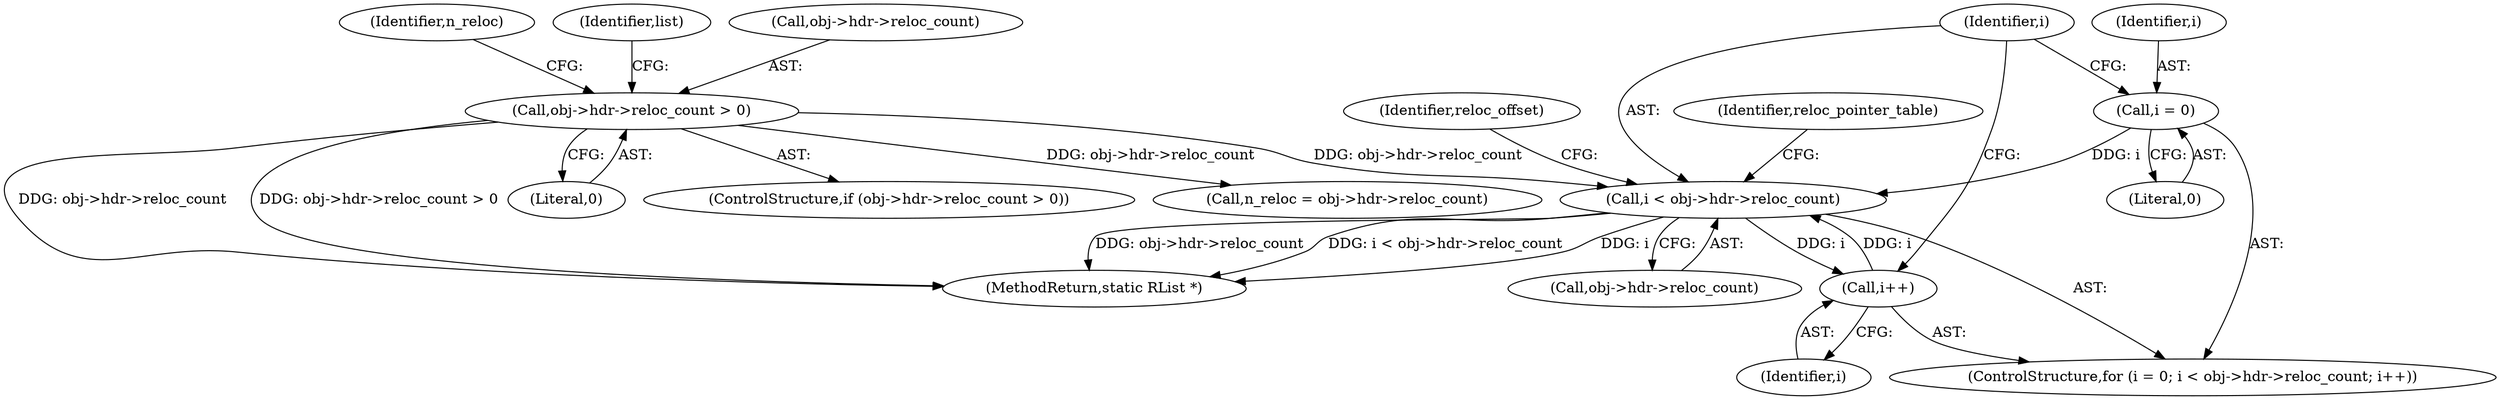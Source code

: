 digraph "0_radare2_72794dc3523bbd5bb370de3c5857cb736c387e18_0@pointer" {
"1000418" [label="(Call,i < obj->hdr->reloc_count)"];
"1000425" [label="(Call,i++)"];
"1000418" [label="(Call,i < obj->hdr->reloc_count)"];
"1000415" [label="(Call,i = 0)"];
"1000283" [label="(Call,obj->hdr->reloc_count > 0)"];
"1000555" [label="(Identifier,reloc_pointer_table)"];
"1000417" [label="(Literal,0)"];
"1000418" [label="(Call,i < obj->hdr->reloc_count)"];
"1000419" [label="(Identifier,i)"];
"1000283" [label="(Call,obj->hdr->reloc_count > 0)"];
"1000568" [label="(MethodReturn,static RList *)"];
"1000289" [label="(Literal,0)"];
"1000420" [label="(Call,obj->hdr->reloc_count)"];
"1000415" [label="(Call,i = 0)"];
"1000293" [label="(Identifier,n_reloc)"];
"1000430" [label="(Identifier,reloc_offset)"];
"1000282" [label="(ControlStructure,if (obj->hdr->reloc_count > 0))"];
"1000416" [label="(Identifier,i)"];
"1000562" [label="(Identifier,list)"];
"1000426" [label="(Identifier,i)"];
"1000292" [label="(Call,n_reloc = obj->hdr->reloc_count)"];
"1000425" [label="(Call,i++)"];
"1000414" [label="(ControlStructure,for (i = 0; i < obj->hdr->reloc_count; i++))"];
"1000284" [label="(Call,obj->hdr->reloc_count)"];
"1000418" -> "1000414"  [label="AST: "];
"1000418" -> "1000420"  [label="CFG: "];
"1000419" -> "1000418"  [label="AST: "];
"1000420" -> "1000418"  [label="AST: "];
"1000430" -> "1000418"  [label="CFG: "];
"1000555" -> "1000418"  [label="CFG: "];
"1000418" -> "1000568"  [label="DDG: obj->hdr->reloc_count"];
"1000418" -> "1000568"  [label="DDG: i < obj->hdr->reloc_count"];
"1000418" -> "1000568"  [label="DDG: i"];
"1000425" -> "1000418"  [label="DDG: i"];
"1000415" -> "1000418"  [label="DDG: i"];
"1000283" -> "1000418"  [label="DDG: obj->hdr->reloc_count"];
"1000418" -> "1000425"  [label="DDG: i"];
"1000425" -> "1000414"  [label="AST: "];
"1000425" -> "1000426"  [label="CFG: "];
"1000426" -> "1000425"  [label="AST: "];
"1000419" -> "1000425"  [label="CFG: "];
"1000415" -> "1000414"  [label="AST: "];
"1000415" -> "1000417"  [label="CFG: "];
"1000416" -> "1000415"  [label="AST: "];
"1000417" -> "1000415"  [label="AST: "];
"1000419" -> "1000415"  [label="CFG: "];
"1000283" -> "1000282"  [label="AST: "];
"1000283" -> "1000289"  [label="CFG: "];
"1000284" -> "1000283"  [label="AST: "];
"1000289" -> "1000283"  [label="AST: "];
"1000293" -> "1000283"  [label="CFG: "];
"1000562" -> "1000283"  [label="CFG: "];
"1000283" -> "1000568"  [label="DDG: obj->hdr->reloc_count"];
"1000283" -> "1000568"  [label="DDG: obj->hdr->reloc_count > 0"];
"1000283" -> "1000292"  [label="DDG: obj->hdr->reloc_count"];
}
